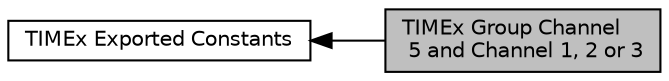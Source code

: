 digraph "TIMEx Group Channel 5 and Channel 1, 2 or 3"
{
  edge [fontname="Helvetica",fontsize="10",labelfontname="Helvetica",labelfontsize="10"];
  node [fontname="Helvetica",fontsize="10",shape=record];
  rankdir=LR;
  Node0 [label="TIMEx Group Channel\l 5 and Channel 1, 2 or 3",height=0.2,width=0.4,color="black", fillcolor="grey75", style="filled", fontcolor="black"];
  Node1 [label="TIMEx Exported Constants",height=0.2,width=0.4,color="black", fillcolor="white", style="filled",URL="$group___t_i_m_ex___exported___constants.html"];
  Node1->Node0 [shape=plaintext, dir="back", style="solid"];
}
